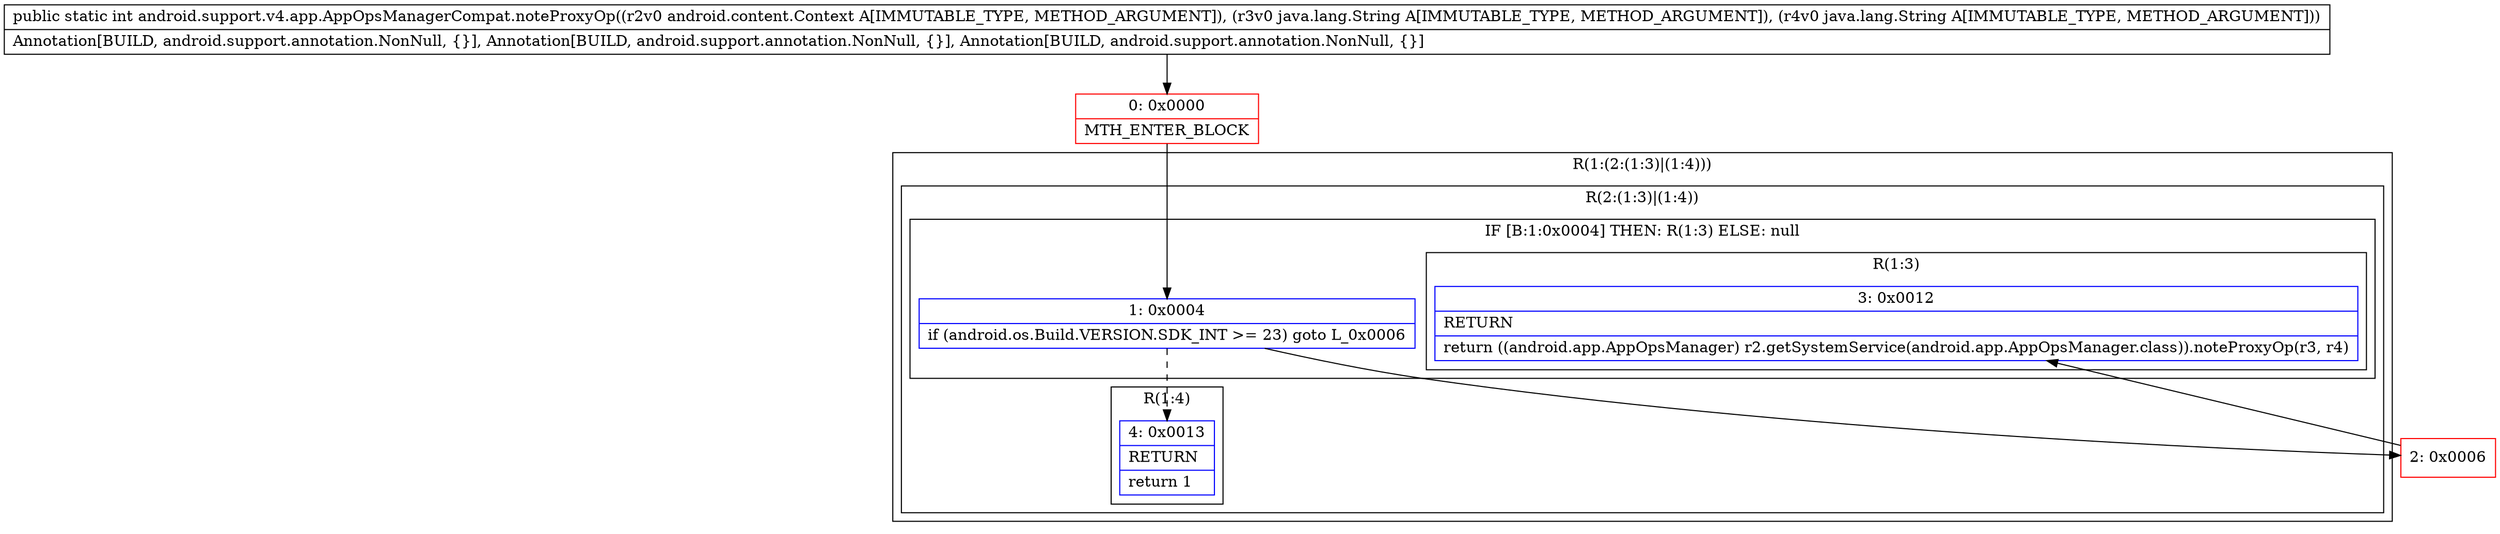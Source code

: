 digraph "CFG forandroid.support.v4.app.AppOpsManagerCompat.noteProxyOp(Landroid\/content\/Context;Ljava\/lang\/String;Ljava\/lang\/String;)I" {
subgraph cluster_Region_680790262 {
label = "R(1:(2:(1:3)|(1:4)))";
node [shape=record,color=blue];
subgraph cluster_Region_525866132 {
label = "R(2:(1:3)|(1:4))";
node [shape=record,color=blue];
subgraph cluster_IfRegion_1118728749 {
label = "IF [B:1:0x0004] THEN: R(1:3) ELSE: null";
node [shape=record,color=blue];
Node_1 [shape=record,label="{1\:\ 0x0004|if (android.os.Build.VERSION.SDK_INT \>= 23) goto L_0x0006\l}"];
subgraph cluster_Region_1408676400 {
label = "R(1:3)";
node [shape=record,color=blue];
Node_3 [shape=record,label="{3\:\ 0x0012|RETURN\l|return ((android.app.AppOpsManager) r2.getSystemService(android.app.AppOpsManager.class)).noteProxyOp(r3, r4)\l}"];
}
}
subgraph cluster_Region_1538114304 {
label = "R(1:4)";
node [shape=record,color=blue];
Node_4 [shape=record,label="{4\:\ 0x0013|RETURN\l|return 1\l}"];
}
}
}
Node_0 [shape=record,color=red,label="{0\:\ 0x0000|MTH_ENTER_BLOCK\l}"];
Node_2 [shape=record,color=red,label="{2\:\ 0x0006}"];
MethodNode[shape=record,label="{public static int android.support.v4.app.AppOpsManagerCompat.noteProxyOp((r2v0 android.content.Context A[IMMUTABLE_TYPE, METHOD_ARGUMENT]), (r3v0 java.lang.String A[IMMUTABLE_TYPE, METHOD_ARGUMENT]), (r4v0 java.lang.String A[IMMUTABLE_TYPE, METHOD_ARGUMENT]))  | Annotation[BUILD, android.support.annotation.NonNull, \{\}], Annotation[BUILD, android.support.annotation.NonNull, \{\}], Annotation[BUILD, android.support.annotation.NonNull, \{\}]\l}"];
MethodNode -> Node_0;
Node_1 -> Node_2;
Node_1 -> Node_4[style=dashed];
Node_0 -> Node_1;
Node_2 -> Node_3;
}


